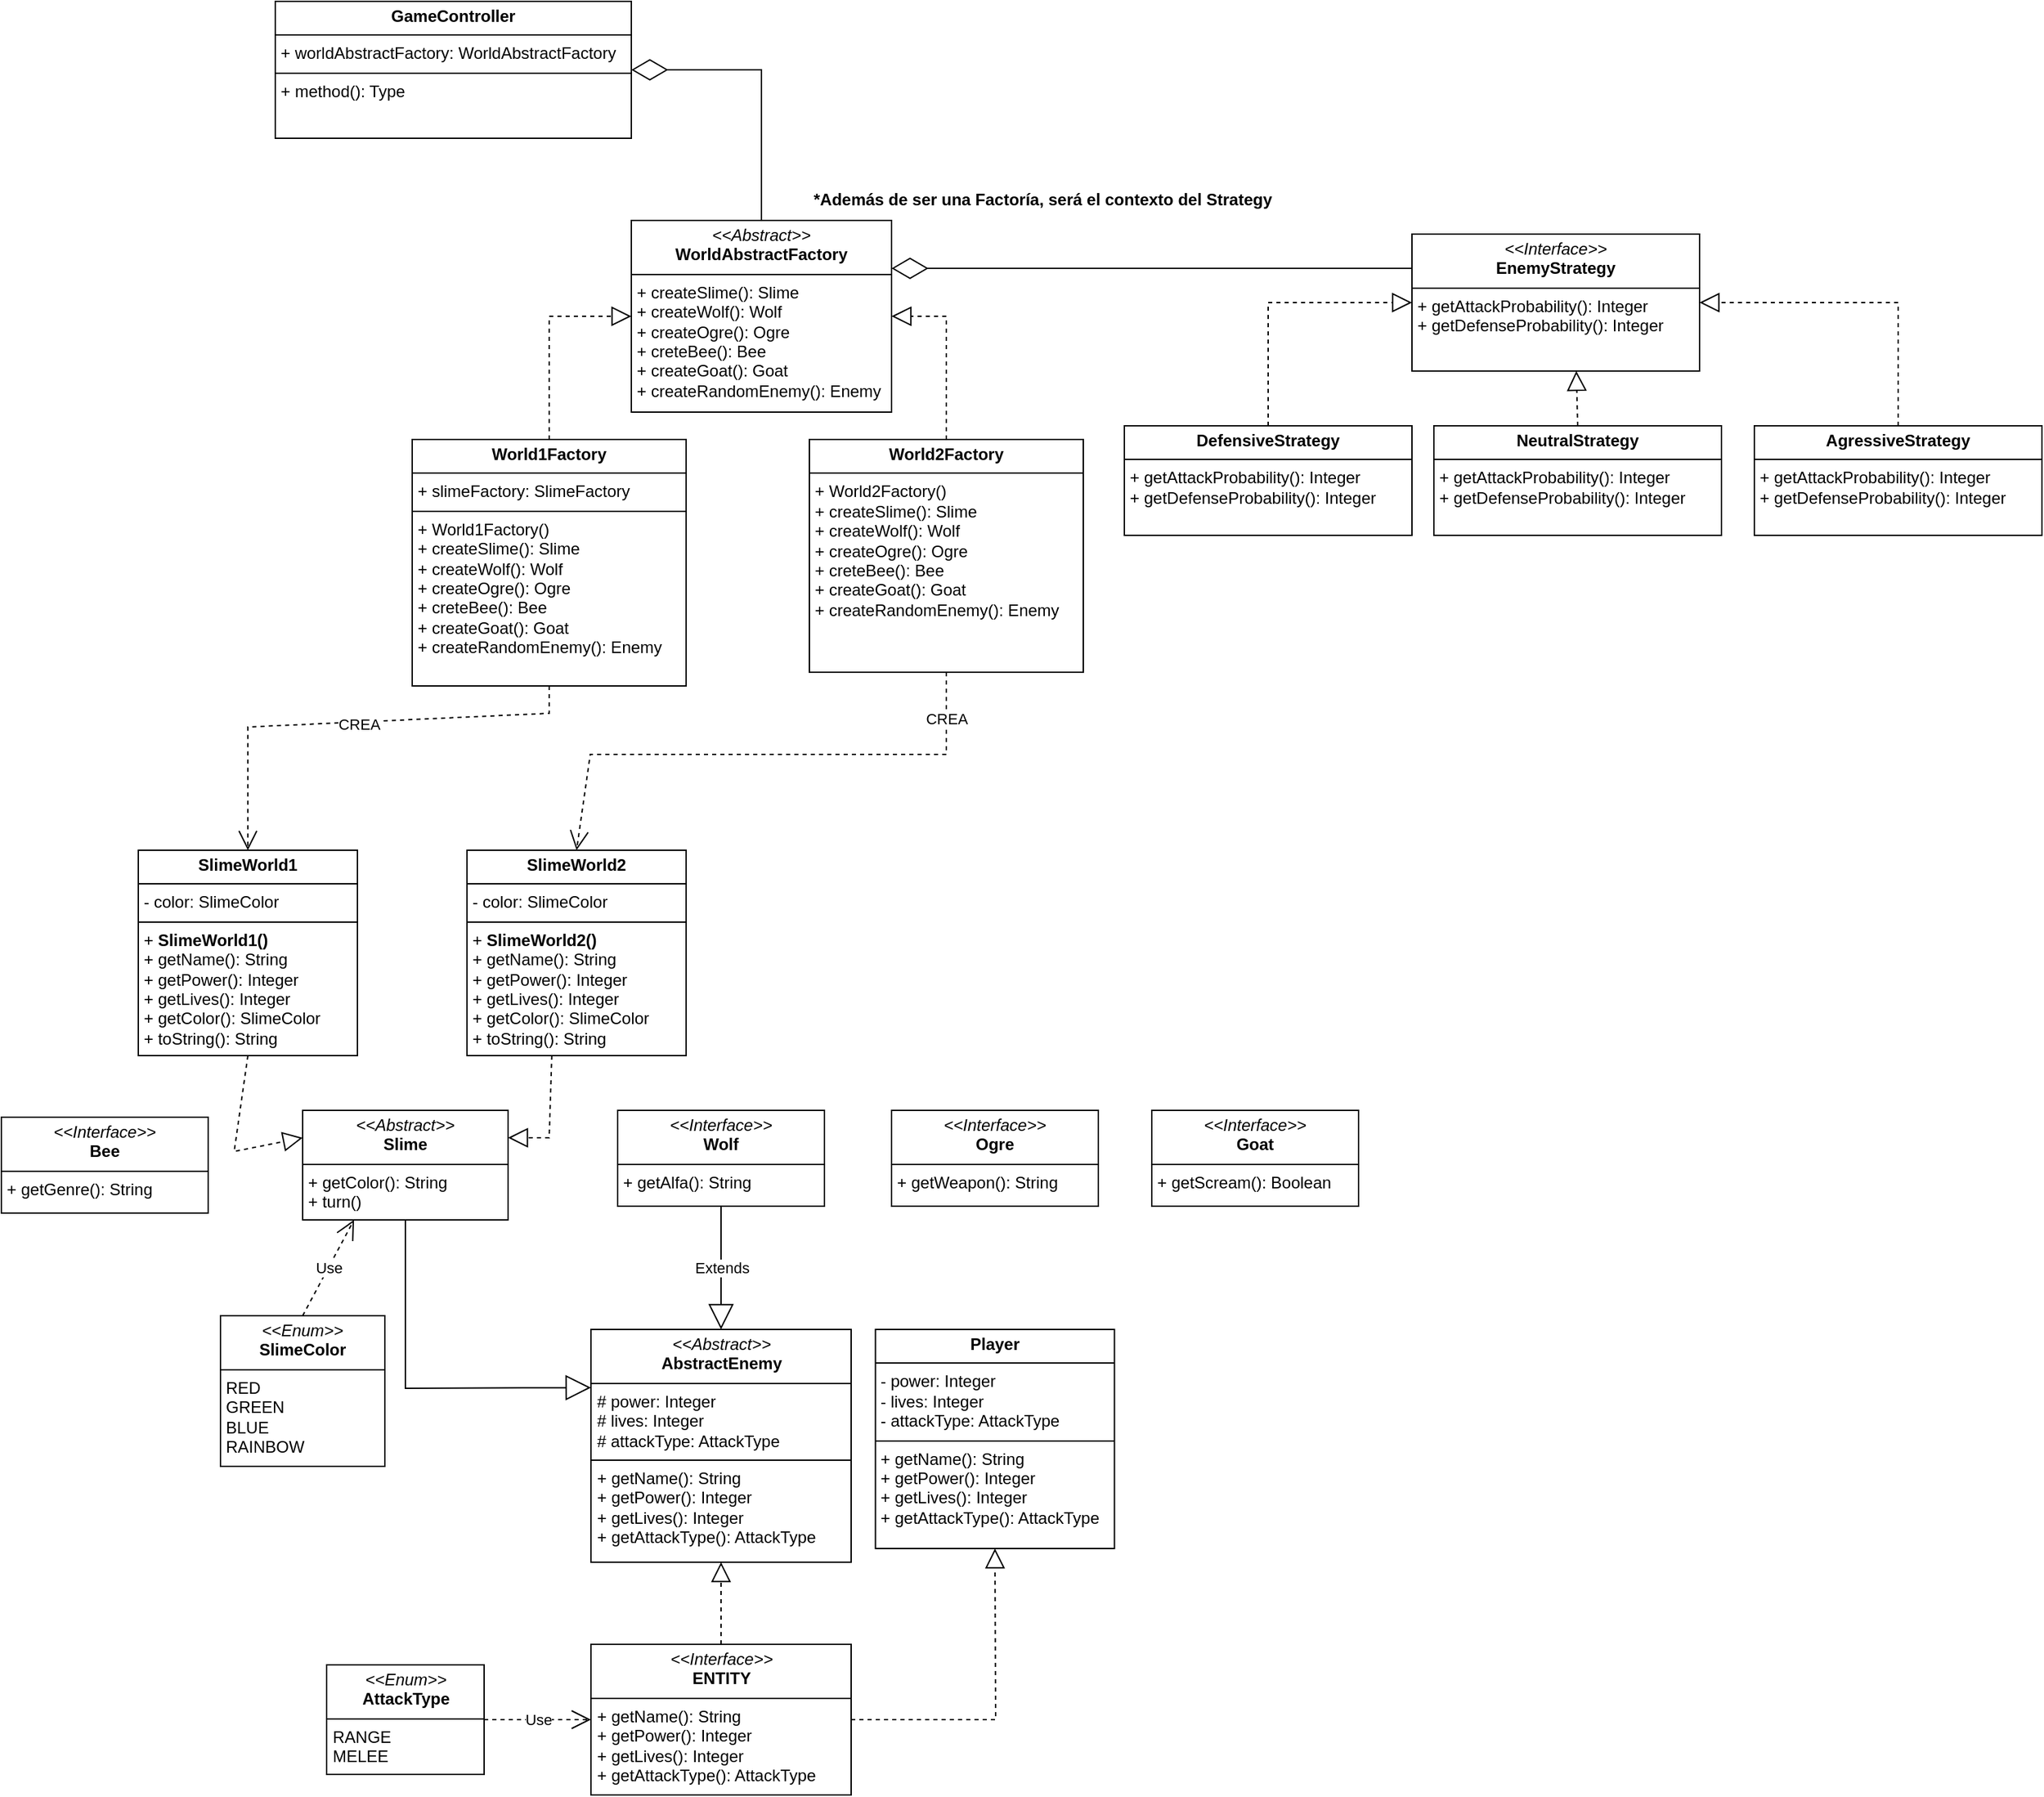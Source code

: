 <mxfile version="24.2.5" type="device">
  <diagram id="C5RBs43oDa-KdzZeNtuy" name="Page-1">
    <mxGraphModel dx="1366" dy="735" grid="1" gridSize="10" guides="1" tooltips="1" connect="1" arrows="1" fold="1" page="1" pageScale="1" pageWidth="827" pageHeight="1169" math="0" shadow="0">
      <root>
        <mxCell id="WIyWlLk6GJQsqaUBKTNV-0" />
        <mxCell id="WIyWlLk6GJQsqaUBKTNV-1" parent="WIyWlLk6GJQsqaUBKTNV-0" />
        <mxCell id="h7VzVAKM7qoOcqU1yWMS-0" value="&lt;p style=&quot;margin:0px;margin-top:4px;text-align:center;&quot;&gt;&lt;b&gt;GameController&lt;/b&gt;&lt;/p&gt;&lt;hr size=&quot;1&quot; style=&quot;border-style:solid;&quot;&gt;&lt;p style=&quot;margin:0px;margin-left:4px;&quot;&gt;+ worldAbstractFactory: WorldAbstractFactory&lt;/p&gt;&lt;hr size=&quot;1&quot; style=&quot;border-style:solid;&quot;&gt;&lt;p style=&quot;margin:0px;margin-left:4px;&quot;&gt;+ method(): Type&lt;/p&gt;" style="verticalAlign=top;align=left;overflow=fill;html=1;whiteSpace=wrap;" vertex="1" parent="WIyWlLk6GJQsqaUBKTNV-1">
          <mxGeometry x="250" y="50" width="260" height="100" as="geometry" />
        </mxCell>
        <mxCell id="h7VzVAKM7qoOcqU1yWMS-2" value="&lt;p style=&quot;margin:0px;margin-top:4px;text-align:center;&quot;&gt;&lt;i&gt;&amp;lt;&amp;lt;Abstract&amp;gt;&amp;gt;&lt;/i&gt;&lt;br&gt;&lt;b&gt;WorldAbstractFactory&lt;/b&gt;&lt;/p&gt;&lt;hr size=&quot;1&quot; style=&quot;border-style:solid;&quot;&gt;&lt;p style=&quot;margin:0px;margin-left:4px;&quot;&gt;&lt;/p&gt;&lt;p style=&quot;margin: 0px 0px 0px 4px;&quot;&gt;+ createSlime(): Slime&lt;/p&gt;&lt;p style=&quot;margin: 0px 0px 0px 4px;&quot;&gt;+ createWolf(): Wolf&lt;/p&gt;&lt;p style=&quot;margin: 0px 0px 0px 4px;&quot;&gt;+ createOgre(): Ogre&lt;/p&gt;&lt;p style=&quot;margin: 0px 0px 0px 4px;&quot;&gt;+ creteBee(): Bee&lt;/p&gt;&lt;p style=&quot;margin: 0px 0px 0px 4px;&quot;&gt;+ createGoat(): Goat&lt;br&gt;&lt;/p&gt;&lt;p style=&quot;margin: 0px 0px 0px 4px;&quot;&gt;+ createRandomEnemy(): Enemy&lt;/p&gt;" style="verticalAlign=top;align=left;overflow=fill;html=1;whiteSpace=wrap;" vertex="1" parent="WIyWlLk6GJQsqaUBKTNV-1">
          <mxGeometry x="510" y="210" width="190" height="140" as="geometry" />
        </mxCell>
        <mxCell id="h7VzVAKM7qoOcqU1yWMS-4" value="" style="endArrow=diamondThin;endFill=0;endSize=24;html=1;rounded=0;entryX=1;entryY=0.5;entryDx=0;entryDy=0;exitX=0.5;exitY=0;exitDx=0;exitDy=0;" edge="1" parent="WIyWlLk6GJQsqaUBKTNV-1" source="h7VzVAKM7qoOcqU1yWMS-2" target="h7VzVAKM7qoOcqU1yWMS-0">
          <mxGeometry width="160" relative="1" as="geometry">
            <mxPoint x="620" y="220" as="sourcePoint" />
            <mxPoint x="709" y="120" as="targetPoint" />
            <Array as="points">
              <mxPoint x="605" y="100" />
            </Array>
          </mxGeometry>
        </mxCell>
        <mxCell id="h7VzVAKM7qoOcqU1yWMS-5" value="&lt;p style=&quot;margin:0px;margin-top:4px;text-align:center;&quot;&gt;&lt;b&gt;World1Factory&lt;/b&gt;&lt;/p&gt;&lt;hr size=&quot;1&quot; style=&quot;border-style:solid;&quot;&gt;&lt;p style=&quot;margin:0px;margin-left:4px;&quot;&gt;&lt;span style=&quot;background-color: initial;&quot;&gt;+ slimeFactory: SlimeFactory&lt;/span&gt;&lt;br&gt;&lt;/p&gt;&lt;hr size=&quot;1&quot; style=&quot;border-style:solid;&quot;&gt;&lt;p style=&quot;margin:0px;margin-left:4px;&quot;&gt;+ World1Factory()&lt;br&gt;&lt;/p&gt;&lt;p style=&quot;margin:0px;margin-left:4px;&quot;&gt;+ createSlime(): Slime&lt;/p&gt;&lt;p style=&quot;margin:0px;margin-left:4px;&quot;&gt;+ createWolf(): Wolf&lt;/p&gt;&lt;p style=&quot;margin:0px;margin-left:4px;&quot;&gt;+ createOgre(): Ogre&lt;/p&gt;&lt;p style=&quot;margin:0px;margin-left:4px;&quot;&gt;+ creteBee(): Bee&lt;/p&gt;&lt;p style=&quot;margin:0px;margin-left:4px;&quot;&gt;+ createGoat(): Goat&lt;br&gt;&lt;/p&gt;&lt;p style=&quot;margin:0px;margin-left:4px;&quot;&gt;+ createRandomEnemy(): Enemy&lt;/p&gt;" style="verticalAlign=top;align=left;overflow=fill;html=1;whiteSpace=wrap;" vertex="1" parent="WIyWlLk6GJQsqaUBKTNV-1">
          <mxGeometry x="350" y="370" width="200" height="180" as="geometry" />
        </mxCell>
        <mxCell id="h7VzVAKM7qoOcqU1yWMS-7" value="" style="endArrow=block;dashed=1;endFill=0;endSize=12;html=1;rounded=0;entryX=0;entryY=0.5;entryDx=0;entryDy=0;exitX=0.5;exitY=0;exitDx=0;exitDy=0;" edge="1" parent="WIyWlLk6GJQsqaUBKTNV-1" source="h7VzVAKM7qoOcqU1yWMS-5" target="h7VzVAKM7qoOcqU1yWMS-2">
          <mxGeometry width="160" relative="1" as="geometry">
            <mxPoint x="330" y="400" as="sourcePoint" />
            <mxPoint x="490" y="400" as="targetPoint" />
            <Array as="points">
              <mxPoint x="450" y="280" />
            </Array>
          </mxGeometry>
        </mxCell>
        <mxCell id="h7VzVAKM7qoOcqU1yWMS-8" value="" style="endArrow=block;dashed=1;endFill=0;endSize=12;html=1;rounded=0;entryX=1;entryY=0.5;entryDx=0;entryDy=0;exitX=0.5;exitY=0;exitDx=0;exitDy=0;" edge="1" parent="WIyWlLk6GJQsqaUBKTNV-1" source="h7VzVAKM7qoOcqU1yWMS-9" target="h7VzVAKM7qoOcqU1yWMS-2">
          <mxGeometry width="160" relative="1" as="geometry">
            <mxPoint x="740" y="420" as="sourcePoint" />
            <mxPoint x="790" y="270" as="targetPoint" />
            <Array as="points">
              <mxPoint x="740" y="280" />
            </Array>
          </mxGeometry>
        </mxCell>
        <mxCell id="h7VzVAKM7qoOcqU1yWMS-9" value="&lt;p style=&quot;margin:0px;margin-top:4px;text-align:center;&quot;&gt;&lt;b&gt;World2Factory&lt;/b&gt;&lt;/p&gt;&lt;hr size=&quot;1&quot; style=&quot;border-style:solid;&quot;&gt;&lt;p style=&quot;margin:0px;margin-left:4px;&quot;&gt;&lt;/p&gt;&lt;p style=&quot;margin:0px;margin-left:4px;&quot;&gt;+ World2Factory()&lt;br&gt;&lt;/p&gt;&lt;p style=&quot;margin:0px;margin-left:4px;&quot;&gt;+ createSlime(): Slime&lt;/p&gt;&lt;p style=&quot;margin:0px;margin-left:4px;&quot;&gt;+ createWolf(): Wolf&lt;/p&gt;&lt;p style=&quot;margin:0px;margin-left:4px;&quot;&gt;+ createOgre(): Ogre&lt;/p&gt;&lt;p style=&quot;margin:0px;margin-left:4px;&quot;&gt;+ creteBee(): Bee&lt;/p&gt;&lt;p style=&quot;margin:0px;margin-left:4px;&quot;&gt;+ createGoat(): Goat&lt;br&gt;&lt;/p&gt;&lt;p style=&quot;margin:0px;margin-left:4px;&quot;&gt;+ createRandomEnemy(): Enemy&lt;/p&gt;" style="verticalAlign=top;align=left;overflow=fill;html=1;whiteSpace=wrap;" vertex="1" parent="WIyWlLk6GJQsqaUBKTNV-1">
          <mxGeometry x="640" y="370" width="200" height="170" as="geometry" />
        </mxCell>
        <mxCell id="h7VzVAKM7qoOcqU1yWMS-10" value="" style="endArrow=open;endSize=12;dashed=1;html=1;rounded=0;exitX=0.5;exitY=1;exitDx=0;exitDy=0;entryX=0.5;entryY=0;entryDx=0;entryDy=0;" edge="1" parent="WIyWlLk6GJQsqaUBKTNV-1" source="h7VzVAKM7qoOcqU1yWMS-5" target="h7VzVAKM7qoOcqU1yWMS-25">
          <mxGeometry width="160" relative="1" as="geometry">
            <mxPoint x="464" y="610" as="sourcePoint" />
            <mxPoint x="510.0" y="610" as="targetPoint" />
            <Array as="points">
              <mxPoint x="450" y="570" />
              <mxPoint x="230" y="580" />
            </Array>
          </mxGeometry>
        </mxCell>
        <mxCell id="h7VzVAKM7qoOcqU1yWMS-45" value="CREA" style="edgeLabel;html=1;align=center;verticalAlign=middle;resizable=0;points=[];" vertex="1" connectable="0" parent="h7VzVAKM7qoOcqU1yWMS-10">
          <mxGeometry x="-0.038" y="1" relative="1" as="geometry">
            <mxPoint as="offset" />
          </mxGeometry>
        </mxCell>
        <mxCell id="h7VzVAKM7qoOcqU1yWMS-11" value="*Además de ser una Factoría, será el contexto del Strategy" style="text;align=center;fontStyle=1;verticalAlign=middle;spacingLeft=3;spacingRight=3;strokeColor=none;rotatable=0;points=[[0,0.5],[1,0.5]];portConstraint=eastwest;html=1;" vertex="1" parent="WIyWlLk6GJQsqaUBKTNV-1">
          <mxGeometry x="630" y="180" width="360" height="30" as="geometry" />
        </mxCell>
        <mxCell id="h7VzVAKM7qoOcqU1yWMS-12" value="" style="endArrow=open;endSize=12;dashed=1;html=1;rounded=0;exitX=0.5;exitY=1;exitDx=0;exitDy=0;entryX=0.5;entryY=0;entryDx=0;entryDy=0;" edge="1" parent="WIyWlLk6GJQsqaUBKTNV-1" source="h7VzVAKM7qoOcqU1yWMS-9" target="h7VzVAKM7qoOcqU1yWMS-26">
          <mxGeometry width="160" relative="1" as="geometry">
            <mxPoint x="760" y="550" as="sourcePoint" />
            <mxPoint x="700.0" y="610" as="targetPoint" />
            <Array as="points">
              <mxPoint x="740" y="600" />
              <mxPoint x="480" y="600" />
            </Array>
          </mxGeometry>
        </mxCell>
        <mxCell id="h7VzVAKM7qoOcqU1yWMS-44" value="CREA" style="edgeLabel;html=1;align=center;verticalAlign=middle;resizable=0;points=[];" vertex="1" connectable="0" parent="h7VzVAKM7qoOcqU1yWMS-12">
          <mxGeometry x="-0.825" relative="1" as="geometry">
            <mxPoint as="offset" />
          </mxGeometry>
        </mxCell>
        <mxCell id="h7VzVAKM7qoOcqU1yWMS-18" value="&lt;p style=&quot;margin:0px;margin-top:4px;text-align:center;&quot;&gt;&lt;i&gt;&amp;lt;&amp;lt;Abstract&amp;gt;&amp;gt;&lt;/i&gt;&lt;br&gt;&lt;b&gt;Slime&lt;/b&gt;&lt;/p&gt;&lt;hr size=&quot;1&quot; style=&quot;border-style:solid;&quot;&gt;&lt;p style=&quot;margin:0px;margin-left:4px;&quot;&gt;&lt;/p&gt;&lt;p style=&quot;margin:0px;margin-left:4px;&quot;&gt;+ getColor(): String&lt;/p&gt;&lt;p style=&quot;margin:0px;margin-left:4px;&quot;&gt;+ turn()&lt;/p&gt;" style="verticalAlign=top;align=left;overflow=fill;html=1;whiteSpace=wrap;" vertex="1" parent="WIyWlLk6GJQsqaUBKTNV-1">
          <mxGeometry x="270" y="860" width="150" height="80" as="geometry" />
        </mxCell>
        <mxCell id="h7VzVAKM7qoOcqU1yWMS-19" value="&lt;p style=&quot;margin:0px;margin-top:4px;text-align:center;&quot;&gt;&lt;i&gt;&amp;lt;&amp;lt;Interface&amp;gt;&amp;gt;&lt;/i&gt;&lt;br&gt;&lt;b&gt;Wolf&lt;/b&gt;&lt;/p&gt;&lt;hr size=&quot;1&quot; style=&quot;border-style:solid;&quot;&gt;&lt;p style=&quot;margin:0px;margin-left:4px;&quot;&gt;&lt;/p&gt;&lt;p style=&quot;margin:0px;margin-left:4px;&quot;&gt;+ getAlfa(): String&lt;/p&gt;" style="verticalAlign=top;align=left;overflow=fill;html=1;whiteSpace=wrap;" vertex="1" parent="WIyWlLk6GJQsqaUBKTNV-1">
          <mxGeometry x="500" y="860" width="151" height="70" as="geometry" />
        </mxCell>
        <mxCell id="h7VzVAKM7qoOcqU1yWMS-20" value="&lt;p style=&quot;margin:0px;margin-top:4px;text-align:center;&quot;&gt;&lt;i&gt;&amp;lt;&amp;lt;Interface&amp;gt;&amp;gt;&lt;/i&gt;&lt;br&gt;&lt;b&gt;Ogre&lt;/b&gt;&lt;/p&gt;&lt;hr size=&quot;1&quot; style=&quot;border-style:solid;&quot;&gt;&lt;p style=&quot;margin:0px;margin-left:4px;&quot;&gt;&lt;/p&gt;&lt;p style=&quot;margin:0px;margin-left:4px;&quot;&gt;+ getWeapon(): String&lt;/p&gt;" style="verticalAlign=top;align=left;overflow=fill;html=1;whiteSpace=wrap;" vertex="1" parent="WIyWlLk6GJQsqaUBKTNV-1">
          <mxGeometry x="700" y="860" width="151" height="70" as="geometry" />
        </mxCell>
        <mxCell id="h7VzVAKM7qoOcqU1yWMS-21" value="&lt;p style=&quot;margin:0px;margin-top:4px;text-align:center;&quot;&gt;&lt;i&gt;&amp;lt;&amp;lt;Interface&amp;gt;&amp;gt;&lt;/i&gt;&lt;br&gt;&lt;b&gt;Bee&lt;/b&gt;&lt;/p&gt;&lt;hr size=&quot;1&quot; style=&quot;border-style:solid;&quot;&gt;&lt;p style=&quot;margin:0px;margin-left:4px;&quot;&gt;&lt;/p&gt;&lt;p style=&quot;margin:0px;margin-left:4px;&quot;&gt;+ getGenre(): String&lt;/p&gt;" style="verticalAlign=top;align=left;overflow=fill;html=1;whiteSpace=wrap;" vertex="1" parent="WIyWlLk6GJQsqaUBKTNV-1">
          <mxGeometry x="50" y="865" width="151" height="70" as="geometry" />
        </mxCell>
        <mxCell id="h7VzVAKM7qoOcqU1yWMS-22" value="&lt;p style=&quot;margin:0px;margin-top:4px;text-align:center;&quot;&gt;&lt;i&gt;&amp;lt;&amp;lt;Interface&amp;gt;&amp;gt;&lt;/i&gt;&lt;br&gt;&lt;b&gt;Goat&lt;/b&gt;&lt;/p&gt;&lt;hr size=&quot;1&quot; style=&quot;border-style:solid;&quot;&gt;&lt;p style=&quot;margin:0px;margin-left:4px;&quot;&gt;&lt;/p&gt;&lt;p style=&quot;margin:0px;margin-left:4px;&quot;&gt;+ getScream(): Boolean&lt;/p&gt;" style="verticalAlign=top;align=left;overflow=fill;html=1;whiteSpace=wrap;" vertex="1" parent="WIyWlLk6GJQsqaUBKTNV-1">
          <mxGeometry x="890" y="860" width="151" height="70" as="geometry" />
        </mxCell>
        <mxCell id="h7VzVAKM7qoOcqU1yWMS-23" value="" style="endArrow=block;endSize=16;endFill=0;html=1;rounded=0;entryX=0;entryY=0.25;entryDx=0;entryDy=0;exitX=0.5;exitY=1;exitDx=0;exitDy=0;" edge="1" parent="WIyWlLk6GJQsqaUBKTNV-1" source="h7VzVAKM7qoOcqU1yWMS-18" target="h7VzVAKM7qoOcqU1yWMS-40">
          <mxGeometry width="160" relative="1" as="geometry">
            <mxPoint x="404" y="1410" as="sourcePoint" />
            <mxPoint x="524" y="1460" as="targetPoint" />
            <Array as="points">
              <mxPoint x="345" y="1063" />
            </Array>
          </mxGeometry>
        </mxCell>
        <mxCell id="h7VzVAKM7qoOcqU1yWMS-25" value="&lt;p style=&quot;margin:0px;margin-top:4px;text-align:center;&quot;&gt;&lt;b&gt;SlimeWorld1&lt;/b&gt;&lt;/p&gt;&lt;hr size=&quot;1&quot; style=&quot;border-style:solid;&quot;&gt;&lt;p style=&quot;margin:0px;margin-left:4px;&quot;&gt;- color: SlimeColor&lt;/p&gt;&lt;hr size=&quot;1&quot; style=&quot;border-style:solid;&quot;&gt;&lt;p style=&quot;margin:0px;margin-left:4px;&quot;&gt;+&amp;nbsp;&lt;b style=&quot;background-color: initial; text-align: center;&quot;&gt;SlimeWorld1()&lt;/b&gt;&lt;/p&gt;&lt;p style=&quot;margin:0px;margin-left:4px;&quot;&gt;+ getName(): String&lt;/p&gt;&lt;p style=&quot;margin:0px;margin-left:4px;&quot;&gt;+ getPower(): Integer&lt;/p&gt;&lt;p style=&quot;margin:0px;margin-left:4px;&quot;&gt;+ getLives(): Integer&lt;/p&gt;&lt;p style=&quot;margin:0px;margin-left:4px;&quot;&gt;+ getColor(): SlimeColor&lt;/p&gt;&lt;p style=&quot;margin:0px;margin-left:4px;&quot;&gt;+ toString(): String&lt;/p&gt;" style="verticalAlign=top;align=left;overflow=fill;html=1;whiteSpace=wrap;" vertex="1" parent="WIyWlLk6GJQsqaUBKTNV-1">
          <mxGeometry x="150" y="670" width="160" height="150" as="geometry" />
        </mxCell>
        <mxCell id="h7VzVAKM7qoOcqU1yWMS-26" value="&lt;p style=&quot;margin:0px;margin-top:4px;text-align:center;&quot;&gt;&lt;b&gt;SlimeWorld2&lt;/b&gt;&lt;/p&gt;&lt;hr size=&quot;1&quot; style=&quot;border-style:solid;&quot;&gt;&lt;p style=&quot;margin:0px;margin-left:4px;&quot;&gt;- color: SlimeColor&lt;/p&gt;&lt;hr size=&quot;1&quot; style=&quot;border-style:solid;&quot;&gt;&lt;p style=&quot;margin:0px;margin-left:4px;&quot;&gt;+&amp;nbsp;&lt;b style=&quot;background-color: initial; text-align: center;&quot;&gt;SlimeWorld2()&lt;/b&gt;&lt;/p&gt;&lt;p style=&quot;margin:0px;margin-left:4px;&quot;&gt;+ getName(): String&lt;/p&gt;&lt;p style=&quot;margin:0px;margin-left:4px;&quot;&gt;+ getPower(): Integer&lt;/p&gt;&lt;p style=&quot;margin:0px;margin-left:4px;&quot;&gt;+ getLives(): Integer&lt;/p&gt;&lt;p style=&quot;margin:0px;margin-left:4px;&quot;&gt;+ getColor(): SlimeColor&lt;/p&gt;&lt;p style=&quot;margin:0px;margin-left:4px;&quot;&gt;+ toString(): String&lt;/p&gt;" style="verticalAlign=top;align=left;overflow=fill;html=1;whiteSpace=wrap;" vertex="1" parent="WIyWlLk6GJQsqaUBKTNV-1">
          <mxGeometry x="390" y="670" width="160" height="150" as="geometry" />
        </mxCell>
        <mxCell id="h7VzVAKM7qoOcqU1yWMS-27" value="" style="endArrow=block;dashed=1;endFill=0;endSize=12;html=1;rounded=0;entryX=0;entryY=0.25;entryDx=0;entryDy=0;exitX=0.5;exitY=1;exitDx=0;exitDy=0;" edge="1" parent="WIyWlLk6GJQsqaUBKTNV-1" source="h7VzVAKM7qoOcqU1yWMS-25" target="h7VzVAKM7qoOcqU1yWMS-18">
          <mxGeometry width="160" relative="1" as="geometry">
            <mxPoint x="330" y="950" as="sourcePoint" />
            <mxPoint x="490" y="950" as="targetPoint" />
            <Array as="points">
              <mxPoint x="220" y="890" />
            </Array>
          </mxGeometry>
        </mxCell>
        <mxCell id="h7VzVAKM7qoOcqU1yWMS-30" value="&lt;p style=&quot;margin:0px;margin-top:4px;text-align:center;&quot;&gt;&lt;i&gt;&amp;lt;&amp;lt;Enum&amp;gt;&amp;gt;&lt;/i&gt;&lt;br&gt;&lt;b&gt;SlimeColor&lt;/b&gt;&lt;/p&gt;&lt;hr size=&quot;1&quot; style=&quot;border-style:solid;&quot;&gt;&lt;p style=&quot;margin:0px;margin-left:4px;&quot;&gt;RED&lt;/p&gt;&lt;p style=&quot;margin:0px;margin-left:4px;&quot;&gt;GREEN&lt;/p&gt;&lt;p style=&quot;margin:0px;margin-left:4px;&quot;&gt;BLUE&lt;/p&gt;&lt;p style=&quot;margin:0px;margin-left:4px;&quot;&gt;RAINBOW&lt;/p&gt;" style="verticalAlign=top;align=left;overflow=fill;html=1;whiteSpace=wrap;" vertex="1" parent="WIyWlLk6GJQsqaUBKTNV-1">
          <mxGeometry x="210" y="1010" width="120" height="110" as="geometry" />
        </mxCell>
        <mxCell id="h7VzVAKM7qoOcqU1yWMS-31" value="&lt;p style=&quot;margin:0px;margin-top:4px;text-align:center;&quot;&gt;&lt;i&gt;&amp;lt;&amp;lt;Interface&amp;gt;&amp;gt;&lt;/i&gt;&lt;br&gt;&lt;b&gt;EnemyStrategy&lt;/b&gt;&lt;/p&gt;&lt;hr size=&quot;1&quot; style=&quot;border-style:solid;&quot;&gt;&lt;p style=&quot;margin:0px;margin-left:4px;&quot;&gt;&lt;span style=&quot;background-color: initial;&quot;&gt;+ getAttackProbability(): Integer&lt;/span&gt;&lt;/p&gt;&lt;p style=&quot;margin:0px;margin-left:4px;&quot;&gt;&lt;span style=&quot;background-color: initial;&quot;&gt;+ getDefenseProbability(): Integer&lt;/span&gt;&lt;/p&gt;" style="verticalAlign=top;align=left;overflow=fill;html=1;whiteSpace=wrap;" vertex="1" parent="WIyWlLk6GJQsqaUBKTNV-1">
          <mxGeometry x="1080" y="220" width="210" height="100" as="geometry" />
        </mxCell>
        <mxCell id="h7VzVAKM7qoOcqU1yWMS-32" value="" style="endArrow=diamondThin;endFill=0;endSize=24;html=1;rounded=0;entryX=1;entryY=0.25;entryDx=0;entryDy=0;exitX=0;exitY=0.25;exitDx=0;exitDy=0;" edge="1" parent="WIyWlLk6GJQsqaUBKTNV-1" source="h7VzVAKM7qoOcqU1yWMS-31" target="h7VzVAKM7qoOcqU1yWMS-2">
          <mxGeometry width="160" relative="1" as="geometry">
            <mxPoint x="330" y="400" as="sourcePoint" />
            <mxPoint x="490" y="400" as="targetPoint" />
          </mxGeometry>
        </mxCell>
        <mxCell id="h7VzVAKM7qoOcqU1yWMS-33" value="&lt;p style=&quot;margin:0px;margin-top:4px;text-align:center;&quot;&gt;&lt;b&gt;DefensiveStrategy&lt;/b&gt;&lt;/p&gt;&lt;hr size=&quot;1&quot; style=&quot;border-style:solid;&quot;&gt;&lt;p style=&quot;margin: 0px 0px 0px 4px;&quot;&gt;&lt;span style=&quot;background-color: initial;&quot;&gt;+ getAttackProbability(): Integer&lt;/span&gt;&lt;/p&gt;&lt;p style=&quot;margin: 0px 0px 0px 4px;&quot;&gt;&lt;span style=&quot;background-color: initial;&quot;&gt;+ getDefenseProbability(): Integer&lt;/span&gt;&lt;/p&gt;" style="verticalAlign=top;align=left;overflow=fill;html=1;whiteSpace=wrap;" vertex="1" parent="WIyWlLk6GJQsqaUBKTNV-1">
          <mxGeometry x="870" y="360" width="210" height="80" as="geometry" />
        </mxCell>
        <mxCell id="h7VzVAKM7qoOcqU1yWMS-34" value="&lt;p style=&quot;margin:0px;margin-top:4px;text-align:center;&quot;&gt;&lt;b&gt;NeutralStrategy&lt;/b&gt;&lt;/p&gt;&lt;hr size=&quot;1&quot; style=&quot;border-style:solid;&quot;&gt;&lt;p style=&quot;margin: 0px 0px 0px 4px;&quot;&gt;&lt;span style=&quot;background-color: initial;&quot;&gt;+ getAttackProbability(): Integer&lt;/span&gt;&lt;/p&gt;&lt;p style=&quot;margin: 0px 0px 0px 4px;&quot;&gt;&lt;span style=&quot;background-color: initial;&quot;&gt;+ getDefenseProbability(): Integer&lt;/span&gt;&lt;/p&gt;" style="verticalAlign=top;align=left;overflow=fill;html=1;whiteSpace=wrap;" vertex="1" parent="WIyWlLk6GJQsqaUBKTNV-1">
          <mxGeometry x="1096" y="360" width="210" height="80" as="geometry" />
        </mxCell>
        <mxCell id="h7VzVAKM7qoOcqU1yWMS-35" value="&lt;p style=&quot;margin:0px;margin-top:4px;text-align:center;&quot;&gt;&lt;b&gt;AgressiveStrategy&lt;/b&gt;&lt;/p&gt;&lt;hr size=&quot;1&quot; style=&quot;border-style:solid;&quot;&gt;&lt;p style=&quot;margin: 0px 0px 0px 4px;&quot;&gt;&lt;span style=&quot;background-color: initial;&quot;&gt;+ getAttackProbability(): Integer&lt;/span&gt;&lt;/p&gt;&lt;p style=&quot;margin: 0px 0px 0px 4px;&quot;&gt;&lt;span style=&quot;background-color: initial;&quot;&gt;+ getDefenseProbability(): Integer&lt;/span&gt;&lt;/p&gt;" style="verticalAlign=top;align=left;overflow=fill;html=1;whiteSpace=wrap;" vertex="1" parent="WIyWlLk6GJQsqaUBKTNV-1">
          <mxGeometry x="1330" y="360" width="210" height="80" as="geometry" />
        </mxCell>
        <mxCell id="h7VzVAKM7qoOcqU1yWMS-36" value="" style="endArrow=block;dashed=1;endFill=0;endSize=12;html=1;rounded=0;entryX=0;entryY=0.5;entryDx=0;entryDy=0;exitX=0.5;exitY=0;exitDx=0;exitDy=0;" edge="1" parent="WIyWlLk6GJQsqaUBKTNV-1" source="h7VzVAKM7qoOcqU1yWMS-33" target="h7VzVAKM7qoOcqU1yWMS-31">
          <mxGeometry width="160" relative="1" as="geometry">
            <mxPoint x="760" y="500" as="sourcePoint" />
            <mxPoint x="920" y="500" as="targetPoint" />
            <Array as="points">
              <mxPoint x="975" y="270" />
            </Array>
          </mxGeometry>
        </mxCell>
        <mxCell id="h7VzVAKM7qoOcqU1yWMS-37" value="" style="endArrow=block;dashed=1;endFill=0;endSize=12;html=1;rounded=0;entryX=1;entryY=0.5;entryDx=0;entryDy=0;exitX=0.5;exitY=0;exitDx=0;exitDy=0;" edge="1" parent="WIyWlLk6GJQsqaUBKTNV-1" source="h7VzVAKM7qoOcqU1yWMS-35" target="h7VzVAKM7qoOcqU1yWMS-31">
          <mxGeometry width="160" relative="1" as="geometry">
            <mxPoint x="1415" y="360" as="sourcePoint" />
            <mxPoint x="1520" y="270" as="targetPoint" />
            <Array as="points">
              <mxPoint x="1435" y="270" />
            </Array>
          </mxGeometry>
        </mxCell>
        <mxCell id="h7VzVAKM7qoOcqU1yWMS-38" value="" style="endArrow=block;dashed=1;endFill=0;endSize=12;html=1;rounded=0;exitX=0.5;exitY=0;exitDx=0;exitDy=0;" edge="1" parent="WIyWlLk6GJQsqaUBKTNV-1" source="h7VzVAKM7qoOcqU1yWMS-34">
          <mxGeometry width="160" relative="1" as="geometry">
            <mxPoint x="850" y="600" as="sourcePoint" />
            <mxPoint x="1200" y="320" as="targetPoint" />
          </mxGeometry>
        </mxCell>
        <mxCell id="h7VzVAKM7qoOcqU1yWMS-39" value="&lt;p style=&quot;margin:0px;margin-top:4px;text-align:center;&quot;&gt;&lt;i&gt;&amp;lt;&amp;lt;Enum&amp;gt;&amp;gt;&lt;/i&gt;&lt;br&gt;&lt;b&gt;AttackType&lt;/b&gt;&lt;/p&gt;&lt;hr size=&quot;1&quot; style=&quot;border-style:solid;&quot;&gt;&lt;p style=&quot;margin:0px;margin-left:4px;&quot;&gt;RANGE&lt;/p&gt;&lt;p style=&quot;margin:0px;margin-left:4px;&quot;&gt;MELEE&lt;/p&gt;" style="verticalAlign=top;align=left;overflow=fill;html=1;whiteSpace=wrap;" vertex="1" parent="WIyWlLk6GJQsqaUBKTNV-1">
          <mxGeometry x="287.5" y="1265" width="115" height="80" as="geometry" />
        </mxCell>
        <mxCell id="h7VzVAKM7qoOcqU1yWMS-40" value="&lt;p style=&quot;margin:0px;margin-top:4px;text-align:center;&quot;&gt;&lt;i&gt;&amp;lt;&amp;lt;Abstract&amp;gt;&amp;gt;&lt;/i&gt;&lt;br&gt;&lt;b&gt;AbstractEnemy&lt;/b&gt;&lt;/p&gt;&lt;hr size=&quot;1&quot; style=&quot;border-style:solid;&quot;&gt;&lt;p style=&quot;margin:0px;margin-left:4px;&quot;&gt;# power: Integer&lt;/p&gt;&lt;p style=&quot;margin:0px;margin-left:4px;&quot;&gt;# lives: Integer&lt;/p&gt;&lt;p style=&quot;margin:0px;margin-left:4px;&quot;&gt;# attackType: AttackType&lt;/p&gt;&lt;hr size=&quot;1&quot; style=&quot;border-style:solid;&quot;&gt;&lt;p style=&quot;margin: 0px 0px 0px 4px;&quot;&gt;+ getName(): String&lt;/p&gt;&lt;p style=&quot;margin: 0px 0px 0px 4px;&quot;&gt;+ getPower(): Integer&lt;/p&gt;&lt;p style=&quot;margin: 0px 0px 0px 4px;&quot;&gt;+ getLives(): Integer&lt;/p&gt;&lt;p style=&quot;margin: 0px 0px 0px 4px;&quot;&gt;+ getAttackType(): AttackType&lt;br&gt;&lt;/p&gt;" style="verticalAlign=top;align=left;overflow=fill;html=1;whiteSpace=wrap;" vertex="1" parent="WIyWlLk6GJQsqaUBKTNV-1">
          <mxGeometry x="480.5" y="1020" width="190" height="170" as="geometry" />
        </mxCell>
        <mxCell id="h7VzVAKM7qoOcqU1yWMS-42" value="" style="endArrow=block;dashed=1;endFill=0;endSize=12;html=1;rounded=0;entryX=1;entryY=0.25;entryDx=0;entryDy=0;exitX=0.387;exitY=1;exitDx=0;exitDy=0;exitPerimeter=0;" edge="1" parent="WIyWlLk6GJQsqaUBKTNV-1" source="h7VzVAKM7qoOcqU1yWMS-26" target="h7VzVAKM7qoOcqU1yWMS-18">
          <mxGeometry width="160" relative="1" as="geometry">
            <mxPoint x="445" y="830" as="sourcePoint" />
            <mxPoint x="465" y="870" as="targetPoint" />
            <Array as="points">
              <mxPoint x="450" y="880" />
            </Array>
          </mxGeometry>
        </mxCell>
        <mxCell id="h7VzVAKM7qoOcqU1yWMS-46" value="Extends" style="endArrow=block;endSize=16;endFill=0;html=1;rounded=0;exitX=0.5;exitY=1;exitDx=0;exitDy=0;entryX=0.5;entryY=0;entryDx=0;entryDy=0;" edge="1" parent="WIyWlLk6GJQsqaUBKTNV-1" source="h7VzVAKM7qoOcqU1yWMS-19" target="h7VzVAKM7qoOcqU1yWMS-40">
          <mxGeometry width="160" relative="1" as="geometry">
            <mxPoint x="220" y="1140" as="sourcePoint" />
            <mxPoint x="380" y="1140" as="targetPoint" />
          </mxGeometry>
        </mxCell>
        <mxCell id="h7VzVAKM7qoOcqU1yWMS-47" value="Use" style="endArrow=open;endSize=12;dashed=1;html=1;rounded=0;exitX=0.5;exitY=0;exitDx=0;exitDy=0;entryX=0.25;entryY=1;entryDx=0;entryDy=0;" edge="1" parent="WIyWlLk6GJQsqaUBKTNV-1" source="h7VzVAKM7qoOcqU1yWMS-30" target="h7VzVAKM7qoOcqU1yWMS-18">
          <mxGeometry width="160" relative="1" as="geometry">
            <mxPoint x="100" y="1000" as="sourcePoint" />
            <mxPoint x="320" y="970" as="targetPoint" />
          </mxGeometry>
        </mxCell>
        <mxCell id="h7VzVAKM7qoOcqU1yWMS-49" value="&lt;p style=&quot;margin:0px;margin-top:4px;text-align:center;&quot;&gt;&lt;i&gt;&amp;lt;&amp;lt;Interface&amp;gt;&amp;gt;&lt;/i&gt;&lt;br&gt;&lt;b&gt;ENTITY&lt;/b&gt;&lt;/p&gt;&lt;hr size=&quot;1&quot; style=&quot;border-style:solid;&quot;&gt;&lt;p style=&quot;margin: 0px 0px 0px 4px;&quot;&gt;+ getName(): String&lt;/p&gt;&lt;p style=&quot;margin: 0px 0px 0px 4px;&quot;&gt;+ getPower(): Integer&lt;/p&gt;&lt;p style=&quot;margin: 0px 0px 0px 4px;&quot;&gt;+ getLives(): Integer&lt;/p&gt;&lt;p style=&quot;margin: 0px 0px 0px 4px;&quot;&gt;+ getAttackType(): AttackType&lt;/p&gt;" style="verticalAlign=top;align=left;overflow=fill;html=1;whiteSpace=wrap;" vertex="1" parent="WIyWlLk6GJQsqaUBKTNV-1">
          <mxGeometry x="480.5" y="1250" width="190" height="110" as="geometry" />
        </mxCell>
        <mxCell id="h7VzVAKM7qoOcqU1yWMS-50" value="Use" style="endArrow=open;endSize=12;dashed=1;html=1;rounded=0;entryX=0;entryY=0.5;entryDx=0;entryDy=0;exitX=1;exitY=0.5;exitDx=0;exitDy=0;" edge="1" parent="WIyWlLk6GJQsqaUBKTNV-1" source="h7VzVAKM7qoOcqU1yWMS-39" target="h7VzVAKM7qoOcqU1yWMS-49">
          <mxGeometry width="160" relative="1" as="geometry">
            <mxPoint x="230" y="1450" as="sourcePoint" />
            <mxPoint x="390" y="1450" as="targetPoint" />
          </mxGeometry>
        </mxCell>
        <mxCell id="h7VzVAKM7qoOcqU1yWMS-51" value="" style="endArrow=block;dashed=1;endFill=0;endSize=12;html=1;rounded=0;entryX=0.5;entryY=1;entryDx=0;entryDy=0;exitX=0.5;exitY=0;exitDx=0;exitDy=0;" edge="1" parent="WIyWlLk6GJQsqaUBKTNV-1" source="h7VzVAKM7qoOcqU1yWMS-49" target="h7VzVAKM7qoOcqU1yWMS-40">
          <mxGeometry width="160" relative="1" as="geometry">
            <mxPoint x="410" y="1200" as="sourcePoint" />
            <mxPoint x="420" y="1270" as="targetPoint" />
          </mxGeometry>
        </mxCell>
        <mxCell id="h7VzVAKM7qoOcqU1yWMS-52" value="&lt;p style=&quot;margin:0px;margin-top:4px;text-align:center;&quot;&gt;&lt;b&gt;Player&lt;/b&gt;&lt;/p&gt;&lt;hr size=&quot;1&quot; style=&quot;border-style:solid;&quot;&gt;&lt;p style=&quot;margin: 0px 0px 0px 4px;&quot;&gt;- power: Integer&lt;/p&gt;&lt;p style=&quot;margin: 0px 0px 0px 4px;&quot;&gt;- lives: Integer&lt;/p&gt;&lt;p style=&quot;margin: 0px 0px 0px 4px;&quot;&gt;- attackType: AttackType&lt;/p&gt;&lt;hr style=&quot;border-style: solid;&quot; size=&quot;1&quot;&gt;&lt;p style=&quot;margin: 0px 0px 0px 4px;&quot;&gt;+ getName(): String&lt;/p&gt;&lt;p style=&quot;margin: 0px 0px 0px 4px;&quot;&gt;+ getPower(): Integer&lt;/p&gt;&lt;p style=&quot;margin: 0px 0px 0px 4px;&quot;&gt;+ getLives(): Integer&lt;/p&gt;&lt;p style=&quot;margin: 0px 0px 0px 4px;&quot;&gt;+ getAttackType(): AttackType&lt;/p&gt;" style="verticalAlign=top;align=left;overflow=fill;html=1;whiteSpace=wrap;" vertex="1" parent="WIyWlLk6GJQsqaUBKTNV-1">
          <mxGeometry x="688.25" y="1020" width="174.5" height="160" as="geometry" />
        </mxCell>
        <mxCell id="h7VzVAKM7qoOcqU1yWMS-53" value="" style="endArrow=block;dashed=1;endFill=0;endSize=12;html=1;rounded=0;entryX=0.5;entryY=1;entryDx=0;entryDy=0;exitX=1;exitY=0.5;exitDx=0;exitDy=0;" edge="1" parent="WIyWlLk6GJQsqaUBKTNV-1" source="h7VzVAKM7qoOcqU1yWMS-49" target="h7VzVAKM7qoOcqU1yWMS-52">
          <mxGeometry width="160" relative="1" as="geometry">
            <mxPoint x="700" y="1360" as="sourcePoint" />
            <mxPoint x="780.0" y="1190.0" as="targetPoint" />
            <Array as="points">
              <mxPoint x="776" y="1305" />
            </Array>
          </mxGeometry>
        </mxCell>
      </root>
    </mxGraphModel>
  </diagram>
</mxfile>
